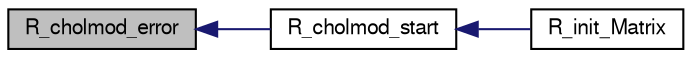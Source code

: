 digraph G
{
  edge [fontname="FreeSans",fontsize=10,labelfontname="FreeSans",labelfontsize=10];
  node [fontname="FreeSans",fontsize=10,shape=record];
  rankdir=LR;
  Node1 [label="R_cholmod_error",height=0.2,width=0.4,color="black", fillcolor="grey75", style="filled" fontcolor="black"];
  Node1 -> Node2 [dir=back,color="midnightblue",fontsize=10,style="solid",fontname="FreeSans"];
  Node2 [label="R_cholmod_start",height=0.2,width=0.4,color="black", fillcolor="white", style="filled",URL="$chm__common_8h.html#5b4b7e397d76f774a204afec64f2f09f",tooltip="Initialize the CHOLMOD library and replace the print and error functions by R-specific..."];
  Node2 -> Node3 [dir=back,color="midnightblue",fontsize=10,style="solid",fontname="FreeSans"];
  Node3 [label="R_init_Matrix",height=0.2,width=0.4,color="black", fillcolor="white", style="filled",URL="$init_8c.html#3c984b3c92aeb789d5679e2aae8b8eac"];
}
